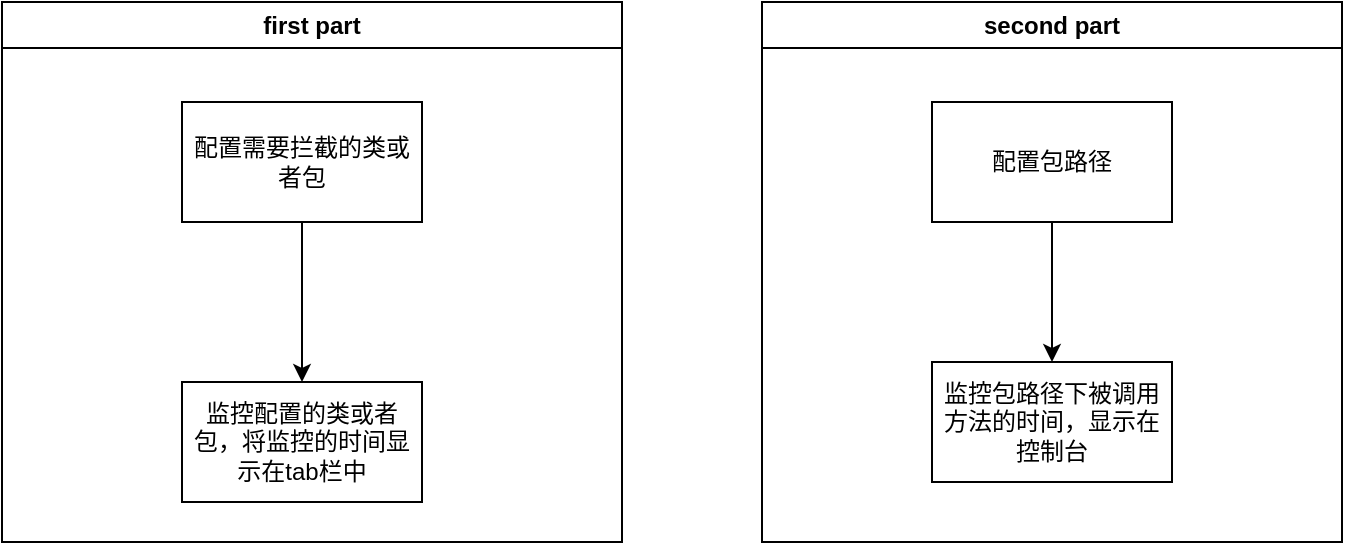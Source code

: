 <mxfile version="21.3.4" type="github">
  <diagram id="C5RBs43oDa-KdzZeNtuy" name="Page-1">
    <mxGraphModel dx="996" dy="541" grid="1" gridSize="10" guides="1" tooltips="1" connect="1" arrows="1" fold="1" page="1" pageScale="1" pageWidth="827" pageHeight="1169" math="0" shadow="0">
      <root>
        <mxCell id="WIyWlLk6GJQsqaUBKTNV-0" />
        <mxCell id="WIyWlLk6GJQsqaUBKTNV-1" parent="WIyWlLk6GJQsqaUBKTNV-0" />
        <mxCell id="S7R5LhRLkhDdaDhESsa2-0" value="first part" style="swimlane;whiteSpace=wrap;html=1;" parent="WIyWlLk6GJQsqaUBKTNV-1" vertex="1">
          <mxGeometry x="50" y="50" width="310" height="270" as="geometry" />
        </mxCell>
        <mxCell id="S7R5LhRLkhDdaDhESsa2-5" style="edgeStyle=orthogonalEdgeStyle;rounded=0;orthogonalLoop=1;jettySize=auto;html=1;" parent="S7R5LhRLkhDdaDhESsa2-0" source="S7R5LhRLkhDdaDhESsa2-1" target="S7R5LhRLkhDdaDhESsa2-3" edge="1">
          <mxGeometry relative="1" as="geometry" />
        </mxCell>
        <mxCell id="S7R5LhRLkhDdaDhESsa2-1" value="配置需要拦截的类或者包" style="rounded=0;whiteSpace=wrap;html=1;" parent="S7R5LhRLkhDdaDhESsa2-0" vertex="1">
          <mxGeometry x="90" y="50" width="120" height="60" as="geometry" />
        </mxCell>
        <mxCell id="S7R5LhRLkhDdaDhESsa2-3" value="监控配置的类或者包，将监控的时间显示在tab栏中" style="rounded=0;whiteSpace=wrap;html=1;" parent="S7R5LhRLkhDdaDhESsa2-0" vertex="1">
          <mxGeometry x="90" y="190" width="120" height="60" as="geometry" />
        </mxCell>
        <mxCell id="ww0bw76QP0IdUanAgQir-0" value="second part" style="swimlane;whiteSpace=wrap;html=1;" vertex="1" parent="WIyWlLk6GJQsqaUBKTNV-1">
          <mxGeometry x="430" y="50" width="290" height="270" as="geometry" />
        </mxCell>
        <mxCell id="ww0bw76QP0IdUanAgQir-4" style="edgeStyle=orthogonalEdgeStyle;rounded=0;orthogonalLoop=1;jettySize=auto;html=1;entryX=0.5;entryY=0;entryDx=0;entryDy=0;" edge="1" parent="ww0bw76QP0IdUanAgQir-0" source="ww0bw76QP0IdUanAgQir-1" target="ww0bw76QP0IdUanAgQir-3">
          <mxGeometry relative="1" as="geometry" />
        </mxCell>
        <mxCell id="ww0bw76QP0IdUanAgQir-1" value="配置包路径" style="rounded=0;whiteSpace=wrap;html=1;" vertex="1" parent="ww0bw76QP0IdUanAgQir-0">
          <mxGeometry x="85" y="50" width="120" height="60" as="geometry" />
        </mxCell>
        <mxCell id="ww0bw76QP0IdUanAgQir-3" value="监控包路径下被调用方法的时间，显示在控制台" style="rounded=0;whiteSpace=wrap;html=1;" vertex="1" parent="ww0bw76QP0IdUanAgQir-0">
          <mxGeometry x="85" y="180" width="120" height="60" as="geometry" />
        </mxCell>
      </root>
    </mxGraphModel>
  </diagram>
</mxfile>

